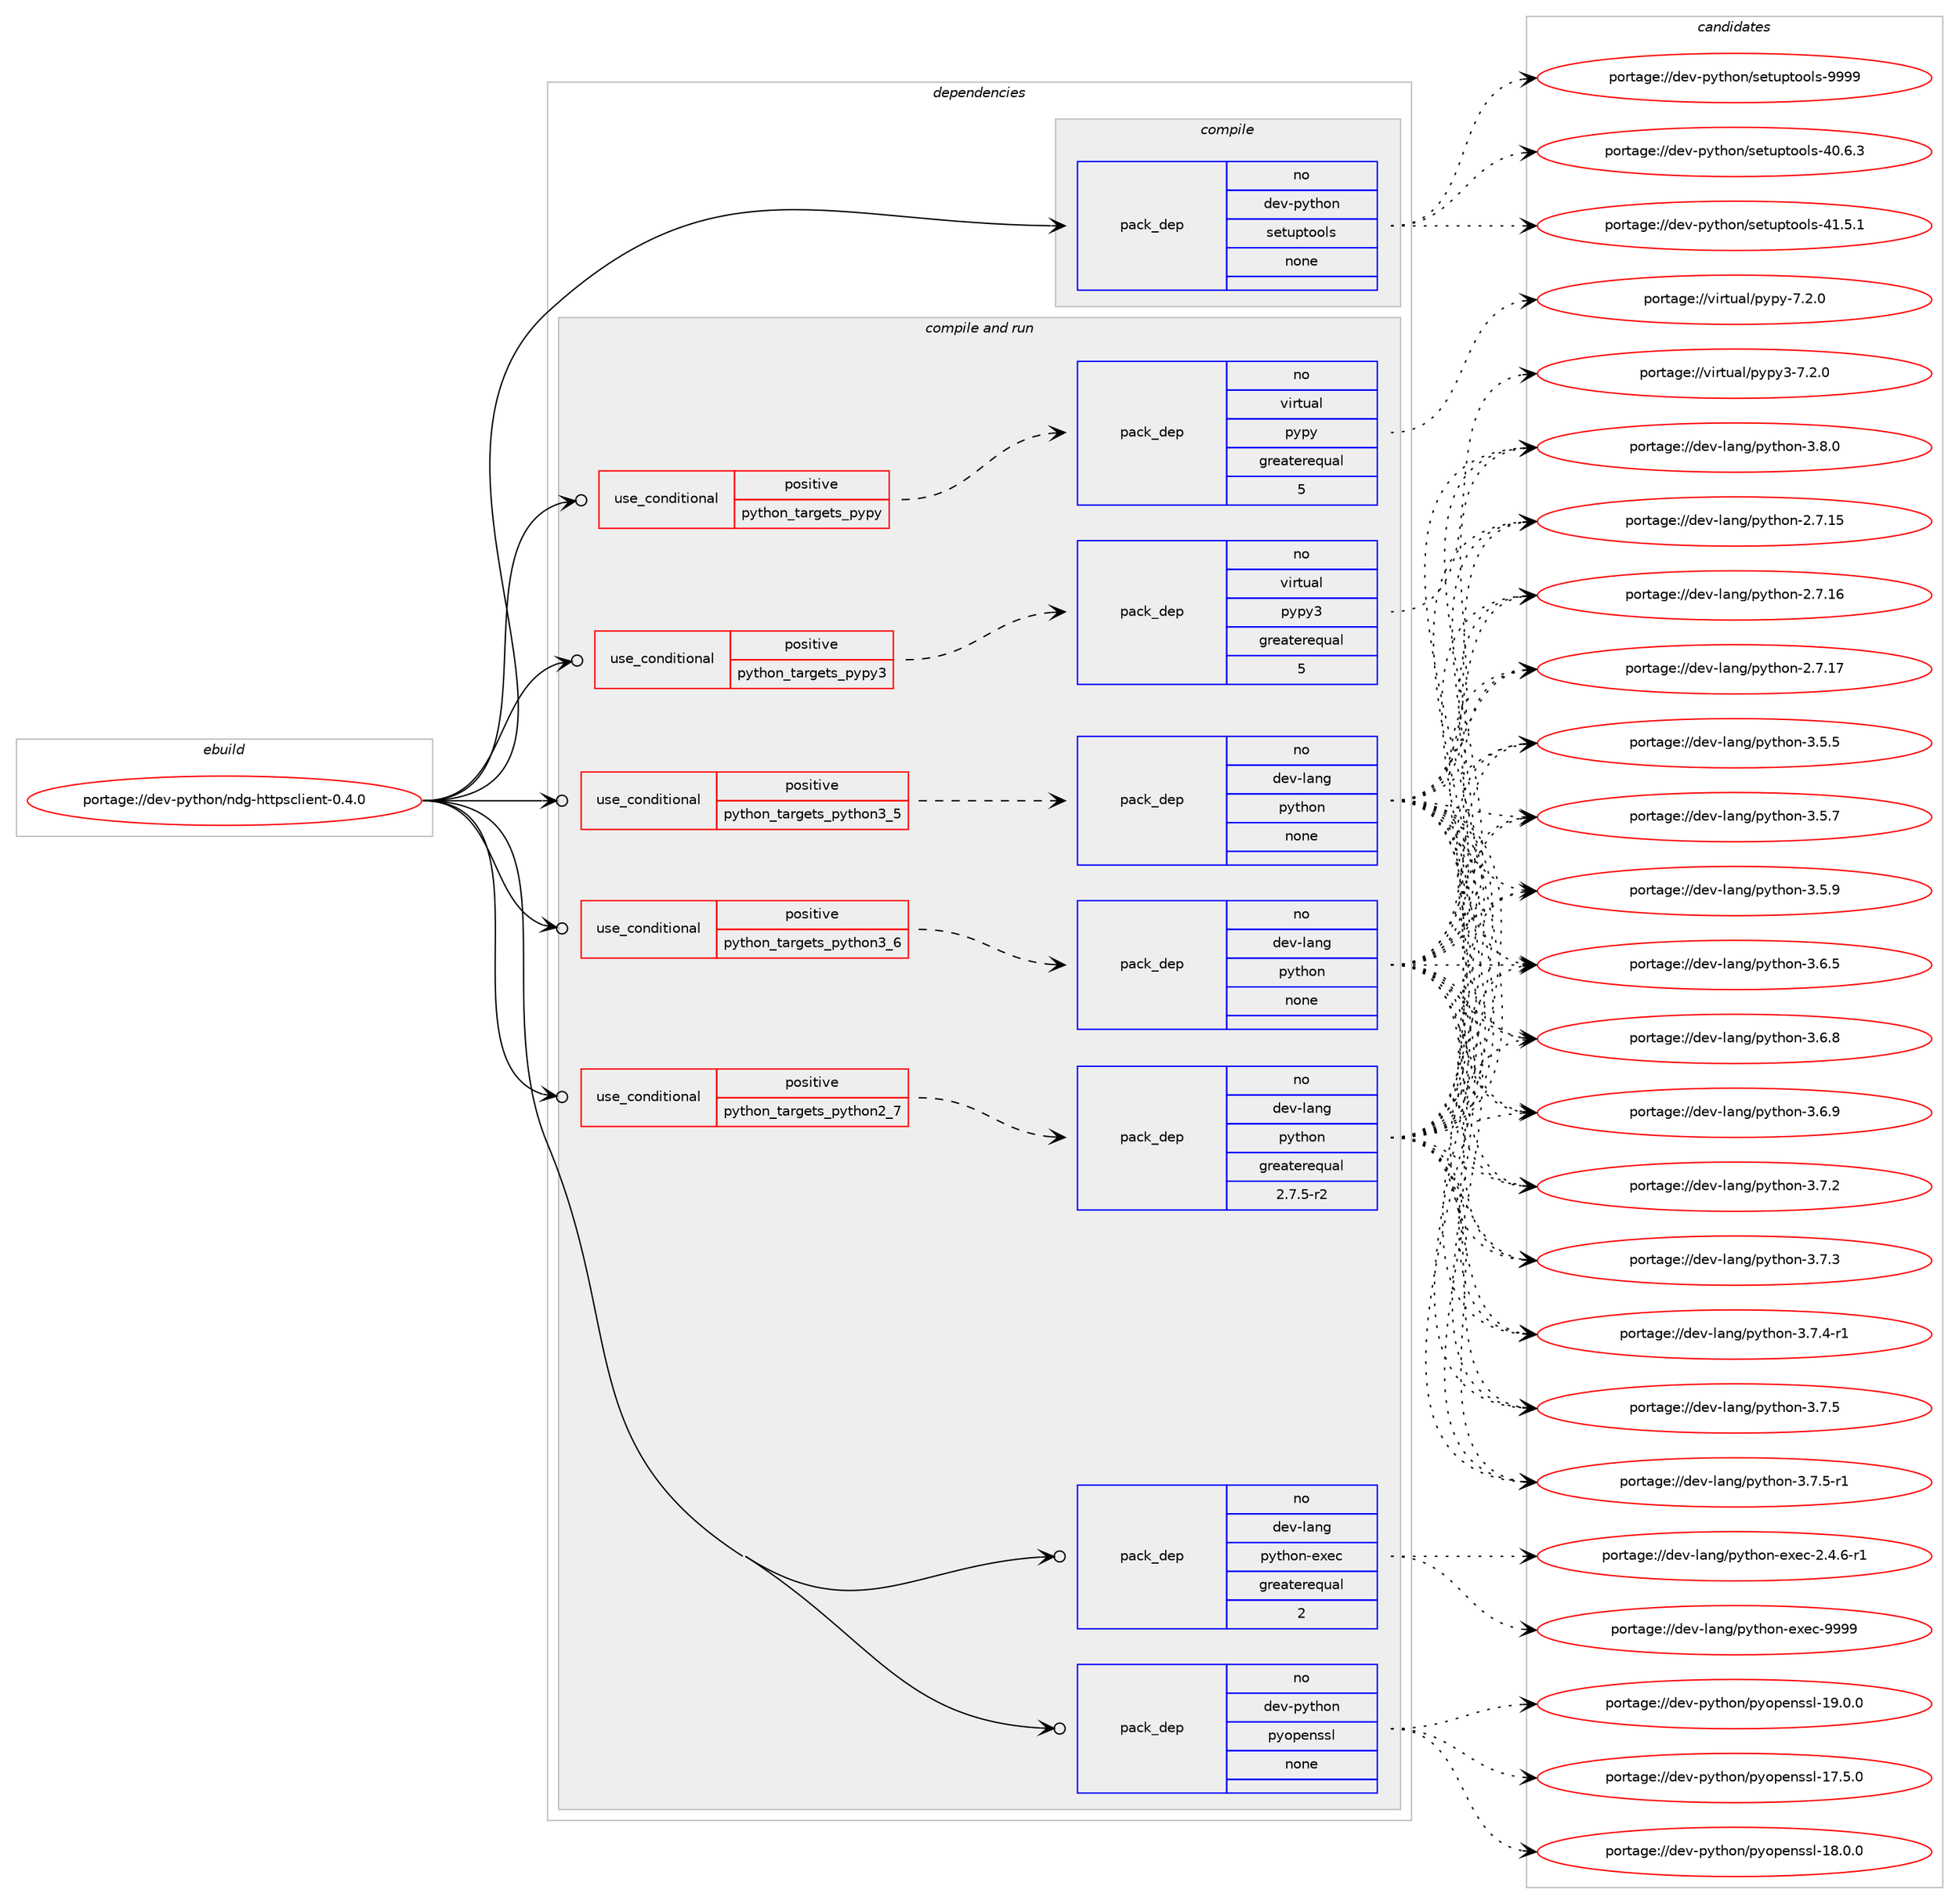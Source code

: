 digraph prolog {

# *************
# Graph options
# *************

newrank=true;
concentrate=true;
compound=true;
graph [rankdir=LR,fontname=Helvetica,fontsize=10,ranksep=1.5];#, ranksep=2.5, nodesep=0.2];
edge  [arrowhead=vee];
node  [fontname=Helvetica,fontsize=10];

# **********
# The ebuild
# **********

subgraph cluster_leftcol {
color=gray;
rank=same;
label=<<i>ebuild</i>>;
id [label="portage://dev-python/ndg-httpsclient-0.4.0", color=red, width=4, href="../dev-python/ndg-httpsclient-0.4.0.svg"];
}

# ****************
# The dependencies
# ****************

subgraph cluster_midcol {
color=gray;
label=<<i>dependencies</i>>;
subgraph cluster_compile {
fillcolor="#eeeeee";
style=filled;
label=<<i>compile</i>>;
subgraph pack115419 {
dependency150991 [label=<<TABLE BORDER="0" CELLBORDER="1" CELLSPACING="0" CELLPADDING="4" WIDTH="220"><TR><TD ROWSPAN="6" CELLPADDING="30">pack_dep</TD></TR><TR><TD WIDTH="110">no</TD></TR><TR><TD>dev-python</TD></TR><TR><TD>setuptools</TD></TR><TR><TD>none</TD></TR><TR><TD></TD></TR></TABLE>>, shape=none, color=blue];
}
id:e -> dependency150991:w [weight=20,style="solid",arrowhead="vee"];
}
subgraph cluster_compileandrun {
fillcolor="#eeeeee";
style=filled;
label=<<i>compile and run</i>>;
subgraph cond32244 {
dependency150992 [label=<<TABLE BORDER="0" CELLBORDER="1" CELLSPACING="0" CELLPADDING="4"><TR><TD ROWSPAN="3" CELLPADDING="10">use_conditional</TD></TR><TR><TD>positive</TD></TR><TR><TD>python_targets_pypy</TD></TR></TABLE>>, shape=none, color=red];
subgraph pack115420 {
dependency150993 [label=<<TABLE BORDER="0" CELLBORDER="1" CELLSPACING="0" CELLPADDING="4" WIDTH="220"><TR><TD ROWSPAN="6" CELLPADDING="30">pack_dep</TD></TR><TR><TD WIDTH="110">no</TD></TR><TR><TD>virtual</TD></TR><TR><TD>pypy</TD></TR><TR><TD>greaterequal</TD></TR><TR><TD>5</TD></TR></TABLE>>, shape=none, color=blue];
}
dependency150992:e -> dependency150993:w [weight=20,style="dashed",arrowhead="vee"];
}
id:e -> dependency150992:w [weight=20,style="solid",arrowhead="odotvee"];
subgraph cond32245 {
dependency150994 [label=<<TABLE BORDER="0" CELLBORDER="1" CELLSPACING="0" CELLPADDING="4"><TR><TD ROWSPAN="3" CELLPADDING="10">use_conditional</TD></TR><TR><TD>positive</TD></TR><TR><TD>python_targets_pypy3</TD></TR></TABLE>>, shape=none, color=red];
subgraph pack115421 {
dependency150995 [label=<<TABLE BORDER="0" CELLBORDER="1" CELLSPACING="0" CELLPADDING="4" WIDTH="220"><TR><TD ROWSPAN="6" CELLPADDING="30">pack_dep</TD></TR><TR><TD WIDTH="110">no</TD></TR><TR><TD>virtual</TD></TR><TR><TD>pypy3</TD></TR><TR><TD>greaterequal</TD></TR><TR><TD>5</TD></TR></TABLE>>, shape=none, color=blue];
}
dependency150994:e -> dependency150995:w [weight=20,style="dashed",arrowhead="vee"];
}
id:e -> dependency150994:w [weight=20,style="solid",arrowhead="odotvee"];
subgraph cond32246 {
dependency150996 [label=<<TABLE BORDER="0" CELLBORDER="1" CELLSPACING="0" CELLPADDING="4"><TR><TD ROWSPAN="3" CELLPADDING="10">use_conditional</TD></TR><TR><TD>positive</TD></TR><TR><TD>python_targets_python2_7</TD></TR></TABLE>>, shape=none, color=red];
subgraph pack115422 {
dependency150997 [label=<<TABLE BORDER="0" CELLBORDER="1" CELLSPACING="0" CELLPADDING="4" WIDTH="220"><TR><TD ROWSPAN="6" CELLPADDING="30">pack_dep</TD></TR><TR><TD WIDTH="110">no</TD></TR><TR><TD>dev-lang</TD></TR><TR><TD>python</TD></TR><TR><TD>greaterequal</TD></TR><TR><TD>2.7.5-r2</TD></TR></TABLE>>, shape=none, color=blue];
}
dependency150996:e -> dependency150997:w [weight=20,style="dashed",arrowhead="vee"];
}
id:e -> dependency150996:w [weight=20,style="solid",arrowhead="odotvee"];
subgraph cond32247 {
dependency150998 [label=<<TABLE BORDER="0" CELLBORDER="1" CELLSPACING="0" CELLPADDING="4"><TR><TD ROWSPAN="3" CELLPADDING="10">use_conditional</TD></TR><TR><TD>positive</TD></TR><TR><TD>python_targets_python3_5</TD></TR></TABLE>>, shape=none, color=red];
subgraph pack115423 {
dependency150999 [label=<<TABLE BORDER="0" CELLBORDER="1" CELLSPACING="0" CELLPADDING="4" WIDTH="220"><TR><TD ROWSPAN="6" CELLPADDING="30">pack_dep</TD></TR><TR><TD WIDTH="110">no</TD></TR><TR><TD>dev-lang</TD></TR><TR><TD>python</TD></TR><TR><TD>none</TD></TR><TR><TD></TD></TR></TABLE>>, shape=none, color=blue];
}
dependency150998:e -> dependency150999:w [weight=20,style="dashed",arrowhead="vee"];
}
id:e -> dependency150998:w [weight=20,style="solid",arrowhead="odotvee"];
subgraph cond32248 {
dependency151000 [label=<<TABLE BORDER="0" CELLBORDER="1" CELLSPACING="0" CELLPADDING="4"><TR><TD ROWSPAN="3" CELLPADDING="10">use_conditional</TD></TR><TR><TD>positive</TD></TR><TR><TD>python_targets_python3_6</TD></TR></TABLE>>, shape=none, color=red];
subgraph pack115424 {
dependency151001 [label=<<TABLE BORDER="0" CELLBORDER="1" CELLSPACING="0" CELLPADDING="4" WIDTH="220"><TR><TD ROWSPAN="6" CELLPADDING="30">pack_dep</TD></TR><TR><TD WIDTH="110">no</TD></TR><TR><TD>dev-lang</TD></TR><TR><TD>python</TD></TR><TR><TD>none</TD></TR><TR><TD></TD></TR></TABLE>>, shape=none, color=blue];
}
dependency151000:e -> dependency151001:w [weight=20,style="dashed",arrowhead="vee"];
}
id:e -> dependency151000:w [weight=20,style="solid",arrowhead="odotvee"];
subgraph pack115425 {
dependency151002 [label=<<TABLE BORDER="0" CELLBORDER="1" CELLSPACING="0" CELLPADDING="4" WIDTH="220"><TR><TD ROWSPAN="6" CELLPADDING="30">pack_dep</TD></TR><TR><TD WIDTH="110">no</TD></TR><TR><TD>dev-lang</TD></TR><TR><TD>python-exec</TD></TR><TR><TD>greaterequal</TD></TR><TR><TD>2</TD></TR></TABLE>>, shape=none, color=blue];
}
id:e -> dependency151002:w [weight=20,style="solid",arrowhead="odotvee"];
subgraph pack115426 {
dependency151003 [label=<<TABLE BORDER="0" CELLBORDER="1" CELLSPACING="0" CELLPADDING="4" WIDTH="220"><TR><TD ROWSPAN="6" CELLPADDING="30">pack_dep</TD></TR><TR><TD WIDTH="110">no</TD></TR><TR><TD>dev-python</TD></TR><TR><TD>pyopenssl</TD></TR><TR><TD>none</TD></TR><TR><TD></TD></TR></TABLE>>, shape=none, color=blue];
}
id:e -> dependency151003:w [weight=20,style="solid",arrowhead="odotvee"];
}
subgraph cluster_run {
fillcolor="#eeeeee";
style=filled;
label=<<i>run</i>>;
}
}

# **************
# The candidates
# **************

subgraph cluster_choices {
rank=same;
color=gray;
label=<<i>candidates</i>>;

subgraph choice115419 {
color=black;
nodesep=1;
choiceportage100101118451121211161041111104711510111611711211611111110811545524846544651 [label="portage://dev-python/setuptools-40.6.3", color=red, width=4,href="../dev-python/setuptools-40.6.3.svg"];
choiceportage100101118451121211161041111104711510111611711211611111110811545524946534649 [label="portage://dev-python/setuptools-41.5.1", color=red, width=4,href="../dev-python/setuptools-41.5.1.svg"];
choiceportage10010111845112121116104111110471151011161171121161111111081154557575757 [label="portage://dev-python/setuptools-9999", color=red, width=4,href="../dev-python/setuptools-9999.svg"];
dependency150991:e -> choiceportage100101118451121211161041111104711510111611711211611111110811545524846544651:w [style=dotted,weight="100"];
dependency150991:e -> choiceportage100101118451121211161041111104711510111611711211611111110811545524946534649:w [style=dotted,weight="100"];
dependency150991:e -> choiceportage10010111845112121116104111110471151011161171121161111111081154557575757:w [style=dotted,weight="100"];
}
subgraph choice115420 {
color=black;
nodesep=1;
choiceportage1181051141161179710847112121112121455546504648 [label="portage://virtual/pypy-7.2.0", color=red, width=4,href="../virtual/pypy-7.2.0.svg"];
dependency150993:e -> choiceportage1181051141161179710847112121112121455546504648:w [style=dotted,weight="100"];
}
subgraph choice115421 {
color=black;
nodesep=1;
choiceportage118105114116117971084711212111212151455546504648 [label="portage://virtual/pypy3-7.2.0", color=red, width=4,href="../virtual/pypy3-7.2.0.svg"];
dependency150995:e -> choiceportage118105114116117971084711212111212151455546504648:w [style=dotted,weight="100"];
}
subgraph choice115422 {
color=black;
nodesep=1;
choiceportage10010111845108971101034711212111610411111045504655464953 [label="portage://dev-lang/python-2.7.15", color=red, width=4,href="../dev-lang/python-2.7.15.svg"];
choiceportage10010111845108971101034711212111610411111045504655464954 [label="portage://dev-lang/python-2.7.16", color=red, width=4,href="../dev-lang/python-2.7.16.svg"];
choiceportage10010111845108971101034711212111610411111045504655464955 [label="portage://dev-lang/python-2.7.17", color=red, width=4,href="../dev-lang/python-2.7.17.svg"];
choiceportage100101118451089711010347112121116104111110455146534653 [label="portage://dev-lang/python-3.5.5", color=red, width=4,href="../dev-lang/python-3.5.5.svg"];
choiceportage100101118451089711010347112121116104111110455146534655 [label="portage://dev-lang/python-3.5.7", color=red, width=4,href="../dev-lang/python-3.5.7.svg"];
choiceportage100101118451089711010347112121116104111110455146534657 [label="portage://dev-lang/python-3.5.9", color=red, width=4,href="../dev-lang/python-3.5.9.svg"];
choiceportage100101118451089711010347112121116104111110455146544653 [label="portage://dev-lang/python-3.6.5", color=red, width=4,href="../dev-lang/python-3.6.5.svg"];
choiceportage100101118451089711010347112121116104111110455146544656 [label="portage://dev-lang/python-3.6.8", color=red, width=4,href="../dev-lang/python-3.6.8.svg"];
choiceportage100101118451089711010347112121116104111110455146544657 [label="portage://dev-lang/python-3.6.9", color=red, width=4,href="../dev-lang/python-3.6.9.svg"];
choiceportage100101118451089711010347112121116104111110455146554650 [label="portage://dev-lang/python-3.7.2", color=red, width=4,href="../dev-lang/python-3.7.2.svg"];
choiceportage100101118451089711010347112121116104111110455146554651 [label="portage://dev-lang/python-3.7.3", color=red, width=4,href="../dev-lang/python-3.7.3.svg"];
choiceportage1001011184510897110103471121211161041111104551465546524511449 [label="portage://dev-lang/python-3.7.4-r1", color=red, width=4,href="../dev-lang/python-3.7.4-r1.svg"];
choiceportage100101118451089711010347112121116104111110455146554653 [label="portage://dev-lang/python-3.7.5", color=red, width=4,href="../dev-lang/python-3.7.5.svg"];
choiceportage1001011184510897110103471121211161041111104551465546534511449 [label="portage://dev-lang/python-3.7.5-r1", color=red, width=4,href="../dev-lang/python-3.7.5-r1.svg"];
choiceportage100101118451089711010347112121116104111110455146564648 [label="portage://dev-lang/python-3.8.0", color=red, width=4,href="../dev-lang/python-3.8.0.svg"];
dependency150997:e -> choiceportage10010111845108971101034711212111610411111045504655464953:w [style=dotted,weight="100"];
dependency150997:e -> choiceportage10010111845108971101034711212111610411111045504655464954:w [style=dotted,weight="100"];
dependency150997:e -> choiceportage10010111845108971101034711212111610411111045504655464955:w [style=dotted,weight="100"];
dependency150997:e -> choiceportage100101118451089711010347112121116104111110455146534653:w [style=dotted,weight="100"];
dependency150997:e -> choiceportage100101118451089711010347112121116104111110455146534655:w [style=dotted,weight="100"];
dependency150997:e -> choiceportage100101118451089711010347112121116104111110455146534657:w [style=dotted,weight="100"];
dependency150997:e -> choiceportage100101118451089711010347112121116104111110455146544653:w [style=dotted,weight="100"];
dependency150997:e -> choiceportage100101118451089711010347112121116104111110455146544656:w [style=dotted,weight="100"];
dependency150997:e -> choiceportage100101118451089711010347112121116104111110455146544657:w [style=dotted,weight="100"];
dependency150997:e -> choiceportage100101118451089711010347112121116104111110455146554650:w [style=dotted,weight="100"];
dependency150997:e -> choiceportage100101118451089711010347112121116104111110455146554651:w [style=dotted,weight="100"];
dependency150997:e -> choiceportage1001011184510897110103471121211161041111104551465546524511449:w [style=dotted,weight="100"];
dependency150997:e -> choiceportage100101118451089711010347112121116104111110455146554653:w [style=dotted,weight="100"];
dependency150997:e -> choiceportage1001011184510897110103471121211161041111104551465546534511449:w [style=dotted,weight="100"];
dependency150997:e -> choiceportage100101118451089711010347112121116104111110455146564648:w [style=dotted,weight="100"];
}
subgraph choice115423 {
color=black;
nodesep=1;
choiceportage10010111845108971101034711212111610411111045504655464953 [label="portage://dev-lang/python-2.7.15", color=red, width=4,href="../dev-lang/python-2.7.15.svg"];
choiceportage10010111845108971101034711212111610411111045504655464954 [label="portage://dev-lang/python-2.7.16", color=red, width=4,href="../dev-lang/python-2.7.16.svg"];
choiceportage10010111845108971101034711212111610411111045504655464955 [label="portage://dev-lang/python-2.7.17", color=red, width=4,href="../dev-lang/python-2.7.17.svg"];
choiceportage100101118451089711010347112121116104111110455146534653 [label="portage://dev-lang/python-3.5.5", color=red, width=4,href="../dev-lang/python-3.5.5.svg"];
choiceportage100101118451089711010347112121116104111110455146534655 [label="portage://dev-lang/python-3.5.7", color=red, width=4,href="../dev-lang/python-3.5.7.svg"];
choiceportage100101118451089711010347112121116104111110455146534657 [label="portage://dev-lang/python-3.5.9", color=red, width=4,href="../dev-lang/python-3.5.9.svg"];
choiceportage100101118451089711010347112121116104111110455146544653 [label="portage://dev-lang/python-3.6.5", color=red, width=4,href="../dev-lang/python-3.6.5.svg"];
choiceportage100101118451089711010347112121116104111110455146544656 [label="portage://dev-lang/python-3.6.8", color=red, width=4,href="../dev-lang/python-3.6.8.svg"];
choiceportage100101118451089711010347112121116104111110455146544657 [label="portage://dev-lang/python-3.6.9", color=red, width=4,href="../dev-lang/python-3.6.9.svg"];
choiceportage100101118451089711010347112121116104111110455146554650 [label="portage://dev-lang/python-3.7.2", color=red, width=4,href="../dev-lang/python-3.7.2.svg"];
choiceportage100101118451089711010347112121116104111110455146554651 [label="portage://dev-lang/python-3.7.3", color=red, width=4,href="../dev-lang/python-3.7.3.svg"];
choiceportage1001011184510897110103471121211161041111104551465546524511449 [label="portage://dev-lang/python-3.7.4-r1", color=red, width=4,href="../dev-lang/python-3.7.4-r1.svg"];
choiceportage100101118451089711010347112121116104111110455146554653 [label="portage://dev-lang/python-3.7.5", color=red, width=4,href="../dev-lang/python-3.7.5.svg"];
choiceportage1001011184510897110103471121211161041111104551465546534511449 [label="portage://dev-lang/python-3.7.5-r1", color=red, width=4,href="../dev-lang/python-3.7.5-r1.svg"];
choiceportage100101118451089711010347112121116104111110455146564648 [label="portage://dev-lang/python-3.8.0", color=red, width=4,href="../dev-lang/python-3.8.0.svg"];
dependency150999:e -> choiceportage10010111845108971101034711212111610411111045504655464953:w [style=dotted,weight="100"];
dependency150999:e -> choiceportage10010111845108971101034711212111610411111045504655464954:w [style=dotted,weight="100"];
dependency150999:e -> choiceportage10010111845108971101034711212111610411111045504655464955:w [style=dotted,weight="100"];
dependency150999:e -> choiceportage100101118451089711010347112121116104111110455146534653:w [style=dotted,weight="100"];
dependency150999:e -> choiceportage100101118451089711010347112121116104111110455146534655:w [style=dotted,weight="100"];
dependency150999:e -> choiceportage100101118451089711010347112121116104111110455146534657:w [style=dotted,weight="100"];
dependency150999:e -> choiceportage100101118451089711010347112121116104111110455146544653:w [style=dotted,weight="100"];
dependency150999:e -> choiceportage100101118451089711010347112121116104111110455146544656:w [style=dotted,weight="100"];
dependency150999:e -> choiceportage100101118451089711010347112121116104111110455146544657:w [style=dotted,weight="100"];
dependency150999:e -> choiceportage100101118451089711010347112121116104111110455146554650:w [style=dotted,weight="100"];
dependency150999:e -> choiceportage100101118451089711010347112121116104111110455146554651:w [style=dotted,weight="100"];
dependency150999:e -> choiceportage1001011184510897110103471121211161041111104551465546524511449:w [style=dotted,weight="100"];
dependency150999:e -> choiceportage100101118451089711010347112121116104111110455146554653:w [style=dotted,weight="100"];
dependency150999:e -> choiceportage1001011184510897110103471121211161041111104551465546534511449:w [style=dotted,weight="100"];
dependency150999:e -> choiceportage100101118451089711010347112121116104111110455146564648:w [style=dotted,weight="100"];
}
subgraph choice115424 {
color=black;
nodesep=1;
choiceportage10010111845108971101034711212111610411111045504655464953 [label="portage://dev-lang/python-2.7.15", color=red, width=4,href="../dev-lang/python-2.7.15.svg"];
choiceportage10010111845108971101034711212111610411111045504655464954 [label="portage://dev-lang/python-2.7.16", color=red, width=4,href="../dev-lang/python-2.7.16.svg"];
choiceportage10010111845108971101034711212111610411111045504655464955 [label="portage://dev-lang/python-2.7.17", color=red, width=4,href="../dev-lang/python-2.7.17.svg"];
choiceportage100101118451089711010347112121116104111110455146534653 [label="portage://dev-lang/python-3.5.5", color=red, width=4,href="../dev-lang/python-3.5.5.svg"];
choiceportage100101118451089711010347112121116104111110455146534655 [label="portage://dev-lang/python-3.5.7", color=red, width=4,href="../dev-lang/python-3.5.7.svg"];
choiceportage100101118451089711010347112121116104111110455146534657 [label="portage://dev-lang/python-3.5.9", color=red, width=4,href="../dev-lang/python-3.5.9.svg"];
choiceportage100101118451089711010347112121116104111110455146544653 [label="portage://dev-lang/python-3.6.5", color=red, width=4,href="../dev-lang/python-3.6.5.svg"];
choiceportage100101118451089711010347112121116104111110455146544656 [label="portage://dev-lang/python-3.6.8", color=red, width=4,href="../dev-lang/python-3.6.8.svg"];
choiceportage100101118451089711010347112121116104111110455146544657 [label="portage://dev-lang/python-3.6.9", color=red, width=4,href="../dev-lang/python-3.6.9.svg"];
choiceportage100101118451089711010347112121116104111110455146554650 [label="portage://dev-lang/python-3.7.2", color=red, width=4,href="../dev-lang/python-3.7.2.svg"];
choiceportage100101118451089711010347112121116104111110455146554651 [label="portage://dev-lang/python-3.7.3", color=red, width=4,href="../dev-lang/python-3.7.3.svg"];
choiceportage1001011184510897110103471121211161041111104551465546524511449 [label="portage://dev-lang/python-3.7.4-r1", color=red, width=4,href="../dev-lang/python-3.7.4-r1.svg"];
choiceportage100101118451089711010347112121116104111110455146554653 [label="portage://dev-lang/python-3.7.5", color=red, width=4,href="../dev-lang/python-3.7.5.svg"];
choiceportage1001011184510897110103471121211161041111104551465546534511449 [label="portage://dev-lang/python-3.7.5-r1", color=red, width=4,href="../dev-lang/python-3.7.5-r1.svg"];
choiceportage100101118451089711010347112121116104111110455146564648 [label="portage://dev-lang/python-3.8.0", color=red, width=4,href="../dev-lang/python-3.8.0.svg"];
dependency151001:e -> choiceportage10010111845108971101034711212111610411111045504655464953:w [style=dotted,weight="100"];
dependency151001:e -> choiceportage10010111845108971101034711212111610411111045504655464954:w [style=dotted,weight="100"];
dependency151001:e -> choiceportage10010111845108971101034711212111610411111045504655464955:w [style=dotted,weight="100"];
dependency151001:e -> choiceportage100101118451089711010347112121116104111110455146534653:w [style=dotted,weight="100"];
dependency151001:e -> choiceportage100101118451089711010347112121116104111110455146534655:w [style=dotted,weight="100"];
dependency151001:e -> choiceportage100101118451089711010347112121116104111110455146534657:w [style=dotted,weight="100"];
dependency151001:e -> choiceportage100101118451089711010347112121116104111110455146544653:w [style=dotted,weight="100"];
dependency151001:e -> choiceportage100101118451089711010347112121116104111110455146544656:w [style=dotted,weight="100"];
dependency151001:e -> choiceportage100101118451089711010347112121116104111110455146544657:w [style=dotted,weight="100"];
dependency151001:e -> choiceportage100101118451089711010347112121116104111110455146554650:w [style=dotted,weight="100"];
dependency151001:e -> choiceportage100101118451089711010347112121116104111110455146554651:w [style=dotted,weight="100"];
dependency151001:e -> choiceportage1001011184510897110103471121211161041111104551465546524511449:w [style=dotted,weight="100"];
dependency151001:e -> choiceportage100101118451089711010347112121116104111110455146554653:w [style=dotted,weight="100"];
dependency151001:e -> choiceportage1001011184510897110103471121211161041111104551465546534511449:w [style=dotted,weight="100"];
dependency151001:e -> choiceportage100101118451089711010347112121116104111110455146564648:w [style=dotted,weight="100"];
}
subgraph choice115425 {
color=black;
nodesep=1;
choiceportage10010111845108971101034711212111610411111045101120101994550465246544511449 [label="portage://dev-lang/python-exec-2.4.6-r1", color=red, width=4,href="../dev-lang/python-exec-2.4.6-r1.svg"];
choiceportage10010111845108971101034711212111610411111045101120101994557575757 [label="portage://dev-lang/python-exec-9999", color=red, width=4,href="../dev-lang/python-exec-9999.svg"];
dependency151002:e -> choiceportage10010111845108971101034711212111610411111045101120101994550465246544511449:w [style=dotted,weight="100"];
dependency151002:e -> choiceportage10010111845108971101034711212111610411111045101120101994557575757:w [style=dotted,weight="100"];
}
subgraph choice115426 {
color=black;
nodesep=1;
choiceportage100101118451121211161041111104711212111111210111011511510845495546534648 [label="portage://dev-python/pyopenssl-17.5.0", color=red, width=4,href="../dev-python/pyopenssl-17.5.0.svg"];
choiceportage100101118451121211161041111104711212111111210111011511510845495646484648 [label="portage://dev-python/pyopenssl-18.0.0", color=red, width=4,href="../dev-python/pyopenssl-18.0.0.svg"];
choiceportage100101118451121211161041111104711212111111210111011511510845495746484648 [label="portage://dev-python/pyopenssl-19.0.0", color=red, width=4,href="../dev-python/pyopenssl-19.0.0.svg"];
dependency151003:e -> choiceportage100101118451121211161041111104711212111111210111011511510845495546534648:w [style=dotted,weight="100"];
dependency151003:e -> choiceportage100101118451121211161041111104711212111111210111011511510845495646484648:w [style=dotted,weight="100"];
dependency151003:e -> choiceportage100101118451121211161041111104711212111111210111011511510845495746484648:w [style=dotted,weight="100"];
}
}

}
